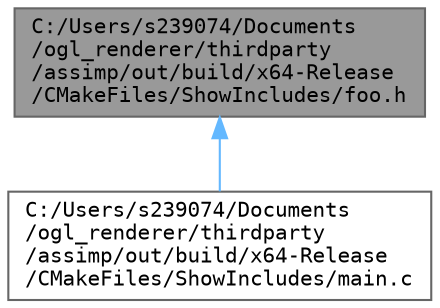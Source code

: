digraph "C:/Users/s239074/Documents/ogl_renderer/thirdparty/assimp/out/build/x64-Release/CMakeFiles/ShowIncludes/foo.h"
{
 // LATEX_PDF_SIZE
  bgcolor="transparent";
  edge [fontname=Terminal,fontsize=10,labelfontname=Helvetica,labelfontsize=10];
  node [fontname=Terminal,fontsize=10,shape=box,height=0.2,width=0.4];
  Node1 [label="C:/Users/s239074/Documents\l/ogl_renderer/thirdparty\l/assimp/out/build/x64-Release\l/CMakeFiles/ShowIncludes/foo.h",height=0.2,width=0.4,color="gray40", fillcolor="grey60", style="filled", fontcolor="black",tooltip=" "];
  Node1 -> Node2 [dir="back",color="steelblue1",style="solid"];
  Node2 [label="C:/Users/s239074/Documents\l/ogl_renderer/thirdparty\l/assimp/out/build/x64-Release\l/CMakeFiles/ShowIncludes/main.c",height=0.2,width=0.4,color="grey40", fillcolor="white", style="filled",URL="$x64-_release_2_c_make_files_2_show_includes_2main_8c.html",tooltip=" "];
}
